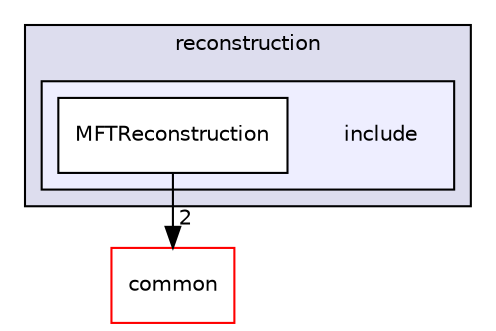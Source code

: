 digraph "/home/travis/build/AliceO2Group/AliceO2/Detectors/ITSMFT/MFT/reconstruction/include" {
  bgcolor=transparent;
  compound=true
  node [ fontsize="10", fontname="Helvetica"];
  edge [ labelfontsize="10", labelfontname="Helvetica"];
  subgraph clusterdir_3d8e691f27a9a1a3f5b37028248bc44b {
    graph [ bgcolor="#ddddee", pencolor="black", label="reconstruction" fontname="Helvetica", fontsize="10", URL="dir_3d8e691f27a9a1a3f5b37028248bc44b.html"]
  subgraph clusterdir_a5377c1b7cc3cb8f35997e73e566fda2 {
    graph [ bgcolor="#eeeeff", pencolor="black", label="" URL="dir_a5377c1b7cc3cb8f35997e73e566fda2.html"];
    dir_a5377c1b7cc3cb8f35997e73e566fda2 [shape=plaintext label="include"];
    dir_79d778f00f7bcfb47baf52dadbc11277 [shape=box label="MFTReconstruction" color="black" fillcolor="white" style="filled" URL="dir_79d778f00f7bcfb47baf52dadbc11277.html"];
  }
  }
  dir_85bf31a2e8d306e7598ffcb73f8df6bf [shape=box label="common" color="red" URL="dir_85bf31a2e8d306e7598ffcb73f8df6bf.html"];
  dir_79d778f00f7bcfb47baf52dadbc11277->dir_85bf31a2e8d306e7598ffcb73f8df6bf [headlabel="2", labeldistance=1.5 headhref="dir_000097_000164.html"];
}
